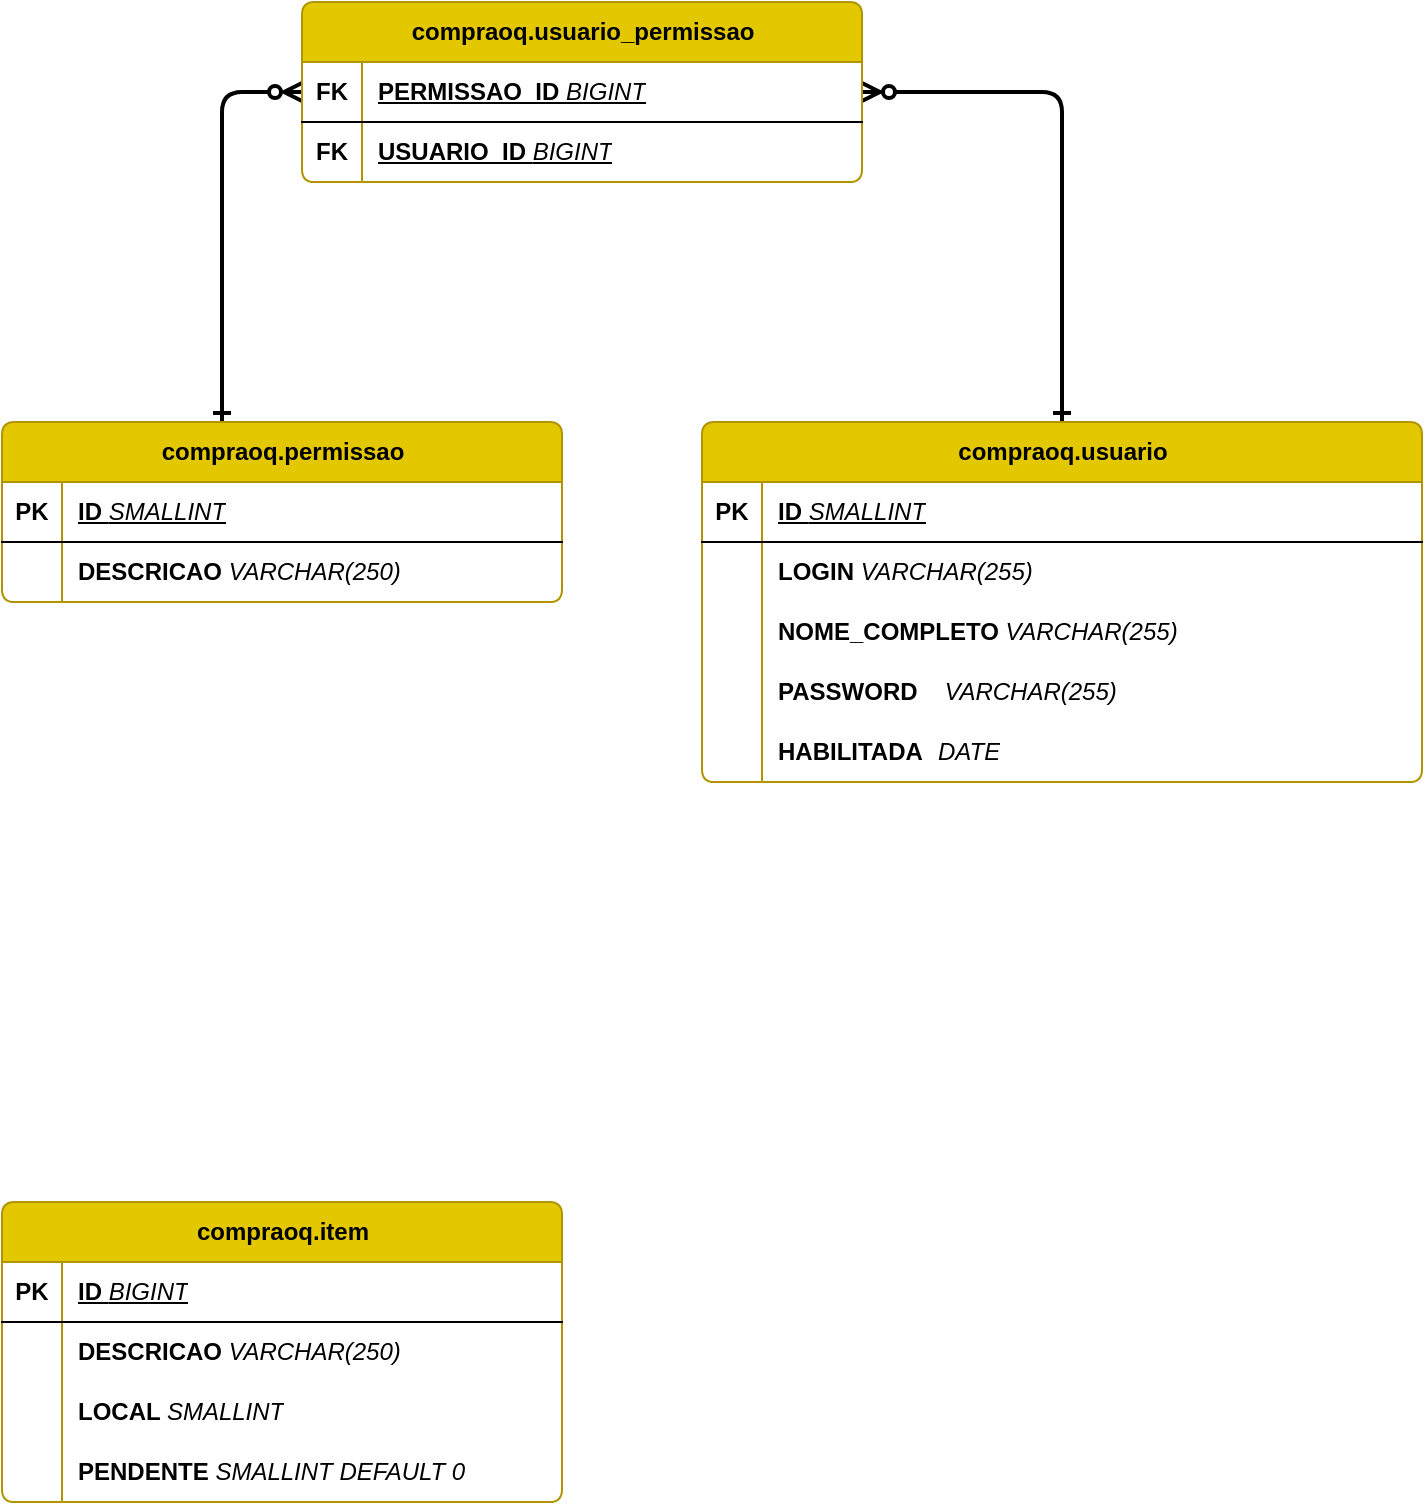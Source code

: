 <mxfile version="24.8.3">
  <diagram id="R2lEEEUBdFMjLlhIrx00" name="Page-1">
    <mxGraphModel dx="756" dy="1513" grid="1" gridSize="10" guides="1" tooltips="1" connect="1" arrows="1" fold="1" page="1" pageScale="1" pageWidth="850" pageHeight="1100" math="0" shadow="0" extFonts="Permanent Marker^https://fonts.googleapis.com/css?family=Permanent+Marker">
      <root>
        <mxCell id="0" />
        <mxCell id="1" parent="0" />
        <mxCell id="d7PBZOdlqTQcYQTnFaMY-1" value="&lt;font style=&quot;vertical-align: inherit;&quot;&gt;&lt;font style=&quot;vertical-align: inherit;&quot;&gt;compraoq.item&lt;/font&gt;&lt;/font&gt;" style="shape=table;startSize=30;container=1;collapsible=1;childLayout=tableLayout;fixedRows=1;rowLines=0;fontStyle=1;align=center;resizeLast=1;html=1;fillColor=#e3c800;fontColor=#000000;strokeColor=#B09500;rounded=1;arcSize=7;swimlaneFillColor=default;" parent="1" vertex="1">
          <mxGeometry x="330" y="280" width="280" height="150" as="geometry" />
        </mxCell>
        <mxCell id="d7PBZOdlqTQcYQTnFaMY-2" value="" style="shape=tableRow;horizontal=0;startSize=0;swimlaneHead=0;swimlaneBody=0;fillColor=none;collapsible=0;dropTarget=0;points=[[0,0.5],[1,0.5]];portConstraint=eastwest;top=0;left=0;right=0;bottom=1;fontStyle=0" parent="d7PBZOdlqTQcYQTnFaMY-1" vertex="1">
          <mxGeometry y="30" width="280" height="30" as="geometry" />
        </mxCell>
        <mxCell id="d7PBZOdlqTQcYQTnFaMY-3" value="PK" style="shape=partialRectangle;connectable=0;fillColor=none;top=0;left=0;bottom=0;right=0;fontStyle=1;overflow=hidden;whiteSpace=wrap;html=1;" parent="d7PBZOdlqTQcYQTnFaMY-2" vertex="1">
          <mxGeometry width="30" height="30" as="geometry">
            <mxRectangle width="30" height="30" as="alternateBounds" />
          </mxGeometry>
        </mxCell>
        <mxCell id="d7PBZOdlqTQcYQTnFaMY-4" value="&lt;font style=&quot;vertical-align: inherit;&quot;&gt;&lt;font style=&quot;vertical-align: inherit;&quot;&gt;ID &lt;i style=&quot;font-weight: normal;&quot;&gt;BIGINT&lt;/i&gt;&lt;/font&gt;&lt;/font&gt;" style="shape=partialRectangle;connectable=0;fillColor=none;top=0;left=0;bottom=0;right=0;align=left;spacingLeft=6;fontStyle=5;overflow=hidden;whiteSpace=wrap;html=1;" parent="d7PBZOdlqTQcYQTnFaMY-2" vertex="1">
          <mxGeometry x="30" width="250" height="30" as="geometry">
            <mxRectangle width="250" height="30" as="alternateBounds" />
          </mxGeometry>
        </mxCell>
        <mxCell id="d7PBZOdlqTQcYQTnFaMY-5" value="" style="shape=tableRow;horizontal=0;startSize=0;swimlaneHead=0;swimlaneBody=0;fillColor=none;collapsible=0;dropTarget=0;points=[[0,0.5],[1,0.5]];portConstraint=eastwest;top=0;left=0;right=0;bottom=0;" parent="d7PBZOdlqTQcYQTnFaMY-1" vertex="1">
          <mxGeometry y="60" width="280" height="30" as="geometry" />
        </mxCell>
        <mxCell id="d7PBZOdlqTQcYQTnFaMY-6" value="" style="shape=partialRectangle;connectable=0;fillColor=none;top=0;left=0;bottom=0;right=0;editable=1;overflow=hidden;whiteSpace=wrap;html=1;" parent="d7PBZOdlqTQcYQTnFaMY-5" vertex="1">
          <mxGeometry width="30" height="30" as="geometry">
            <mxRectangle width="30" height="30" as="alternateBounds" />
          </mxGeometry>
        </mxCell>
        <mxCell id="d7PBZOdlqTQcYQTnFaMY-7" value="&lt;b&gt;DESCRICAO&lt;/b&gt; &lt;i&gt;VARCHAR(250)&lt;/i&gt;" style="shape=partialRectangle;connectable=0;fillColor=none;top=0;left=0;bottom=0;right=0;align=left;spacingLeft=6;overflow=hidden;whiteSpace=wrap;html=1;" parent="d7PBZOdlqTQcYQTnFaMY-5" vertex="1">
          <mxGeometry x="30" width="250" height="30" as="geometry">
            <mxRectangle width="250" height="30" as="alternateBounds" />
          </mxGeometry>
        </mxCell>
        <mxCell id="d7PBZOdlqTQcYQTnFaMY-8" value="" style="shape=tableRow;horizontal=0;startSize=0;swimlaneHead=0;swimlaneBody=0;fillColor=none;collapsible=0;dropTarget=0;points=[[0,0.5],[1,0.5]];portConstraint=eastwest;top=0;left=0;right=0;bottom=0;" parent="d7PBZOdlqTQcYQTnFaMY-1" vertex="1">
          <mxGeometry y="90" width="280" height="30" as="geometry" />
        </mxCell>
        <mxCell id="d7PBZOdlqTQcYQTnFaMY-9" value="" style="shape=partialRectangle;connectable=0;fillColor=none;top=0;left=0;bottom=0;right=0;editable=1;overflow=hidden;whiteSpace=wrap;html=1;" parent="d7PBZOdlqTQcYQTnFaMY-8" vertex="1">
          <mxGeometry width="30" height="30" as="geometry">
            <mxRectangle width="30" height="30" as="alternateBounds" />
          </mxGeometry>
        </mxCell>
        <mxCell id="d7PBZOdlqTQcYQTnFaMY-10" value="&lt;b&gt;LOCAL &lt;/b&gt;&lt;i&gt;SMALLINT&lt;/i&gt;" style="shape=partialRectangle;connectable=0;fillColor=none;top=0;left=0;bottom=0;right=0;align=left;spacingLeft=6;overflow=hidden;whiteSpace=wrap;html=1;" parent="d7PBZOdlqTQcYQTnFaMY-8" vertex="1">
          <mxGeometry x="30" width="250" height="30" as="geometry">
            <mxRectangle width="250" height="30" as="alternateBounds" />
          </mxGeometry>
        </mxCell>
        <mxCell id="d7PBZOdlqTQcYQTnFaMY-11" value="" style="shape=tableRow;horizontal=0;startSize=0;swimlaneHead=0;swimlaneBody=0;fillColor=none;collapsible=0;dropTarget=0;points=[[0,0.5],[1,0.5]];portConstraint=eastwest;top=0;left=0;right=0;bottom=0;" parent="d7PBZOdlqTQcYQTnFaMY-1" vertex="1">
          <mxGeometry y="120" width="280" height="30" as="geometry" />
        </mxCell>
        <mxCell id="d7PBZOdlqTQcYQTnFaMY-12" value="" style="shape=partialRectangle;connectable=0;fillColor=none;top=0;left=0;bottom=0;right=0;editable=1;overflow=hidden;whiteSpace=wrap;html=1;" parent="d7PBZOdlqTQcYQTnFaMY-11" vertex="1">
          <mxGeometry width="30" height="30" as="geometry">
            <mxRectangle width="30" height="30" as="alternateBounds" />
          </mxGeometry>
        </mxCell>
        <mxCell id="d7PBZOdlqTQcYQTnFaMY-13" value="&lt;b&gt;PENDENTE&lt;/b&gt; &lt;i&gt;SMALLINT DEFAULT 0&lt;/i&gt;" style="shape=partialRectangle;connectable=0;fillColor=none;top=0;left=0;bottom=0;right=0;align=left;spacingLeft=6;overflow=hidden;whiteSpace=wrap;html=1;" parent="d7PBZOdlqTQcYQTnFaMY-11" vertex="1">
          <mxGeometry x="30" width="250" height="30" as="geometry">
            <mxRectangle width="250" height="30" as="alternateBounds" />
          </mxGeometry>
        </mxCell>
        <mxCell id="d7PBZOdlqTQcYQTnFaMY-62" value="" style="edgeStyle=orthogonalEdgeStyle;rounded=1;orthogonalLoop=1;jettySize=auto;html=1;strokeWidth=2;curved=0;endArrow=ERzeroToMany;endFill=0;startArrow=ERone;startFill=0;" parent="1" source="d7PBZOdlqTQcYQTnFaMY-14" target="d7PBZOdlqTQcYQTnFaMY-55" edge="1">
          <mxGeometry relative="1" as="geometry">
            <Array as="points">
              <mxPoint x="440" y="-275" />
            </Array>
          </mxGeometry>
        </mxCell>
        <mxCell id="d7PBZOdlqTQcYQTnFaMY-14" value="&lt;font style=&quot;vertical-align: inherit;&quot;&gt;&lt;font style=&quot;vertical-align: inherit;&quot;&gt;compraoq.permissao&lt;/font&gt;&lt;/font&gt;" style="shape=table;startSize=30;container=1;collapsible=1;childLayout=tableLayout;fixedRows=1;rowLines=0;fontStyle=1;align=center;resizeLast=1;html=1;fillColor=#e3c800;fontColor=#000000;strokeColor=#B09500;rounded=1;arcSize=7;swimlaneFillColor=default;" parent="1" vertex="1">
          <mxGeometry x="330" y="-110" width="280" height="90" as="geometry" />
        </mxCell>
        <mxCell id="d7PBZOdlqTQcYQTnFaMY-15" value="" style="shape=tableRow;horizontal=0;startSize=0;swimlaneHead=0;swimlaneBody=0;fillColor=none;collapsible=0;dropTarget=0;points=[[0,0.5],[1,0.5]];portConstraint=eastwest;top=0;left=0;right=0;bottom=1;fontStyle=0" parent="d7PBZOdlqTQcYQTnFaMY-14" vertex="1">
          <mxGeometry y="30" width="280" height="30" as="geometry" />
        </mxCell>
        <mxCell id="d7PBZOdlqTQcYQTnFaMY-16" value="PK" style="shape=partialRectangle;connectable=0;fillColor=none;top=0;left=0;bottom=0;right=0;fontStyle=1;overflow=hidden;whiteSpace=wrap;html=1;" parent="d7PBZOdlqTQcYQTnFaMY-15" vertex="1">
          <mxGeometry width="30" height="30" as="geometry">
            <mxRectangle width="30" height="30" as="alternateBounds" />
          </mxGeometry>
        </mxCell>
        <mxCell id="d7PBZOdlqTQcYQTnFaMY-17" value="&lt;font style=&quot;vertical-align: inherit;&quot;&gt;&lt;font style=&quot;vertical-align: inherit;&quot;&gt;ID &lt;i style=&quot;font-weight: normal;&quot;&gt;SMALLINT&lt;/i&gt;&lt;/font&gt;&lt;/font&gt;" style="shape=partialRectangle;connectable=0;fillColor=none;top=0;left=0;bottom=0;right=0;align=left;spacingLeft=6;fontStyle=5;overflow=hidden;whiteSpace=wrap;html=1;" parent="d7PBZOdlqTQcYQTnFaMY-15" vertex="1">
          <mxGeometry x="30" width="250" height="30" as="geometry">
            <mxRectangle width="250" height="30" as="alternateBounds" />
          </mxGeometry>
        </mxCell>
        <mxCell id="d7PBZOdlqTQcYQTnFaMY-18" value="" style="shape=tableRow;horizontal=0;startSize=0;swimlaneHead=0;swimlaneBody=0;fillColor=none;collapsible=0;dropTarget=0;points=[[0,0.5],[1,0.5]];portConstraint=eastwest;top=0;left=0;right=0;bottom=0;" parent="d7PBZOdlqTQcYQTnFaMY-14" vertex="1">
          <mxGeometry y="60" width="280" height="30" as="geometry" />
        </mxCell>
        <mxCell id="d7PBZOdlqTQcYQTnFaMY-19" value="" style="shape=partialRectangle;connectable=0;fillColor=none;top=0;left=0;bottom=0;right=0;editable=1;overflow=hidden;whiteSpace=wrap;html=1;" parent="d7PBZOdlqTQcYQTnFaMY-18" vertex="1">
          <mxGeometry width="30" height="30" as="geometry">
            <mxRectangle width="30" height="30" as="alternateBounds" />
          </mxGeometry>
        </mxCell>
        <mxCell id="d7PBZOdlqTQcYQTnFaMY-20" value="&lt;b&gt;DESCRICAO&lt;/b&gt; &lt;i&gt;VARCHAR(250)&lt;/i&gt;" style="shape=partialRectangle;connectable=0;fillColor=none;top=0;left=0;bottom=0;right=0;align=left;spacingLeft=6;overflow=hidden;whiteSpace=wrap;html=1;" parent="d7PBZOdlqTQcYQTnFaMY-18" vertex="1">
          <mxGeometry x="30" width="250" height="30" as="geometry">
            <mxRectangle width="250" height="30" as="alternateBounds" />
          </mxGeometry>
        </mxCell>
        <mxCell id="d7PBZOdlqTQcYQTnFaMY-63" style="edgeStyle=orthogonalEdgeStyle;rounded=1;orthogonalLoop=1;jettySize=auto;html=1;entryX=1;entryY=0.5;entryDx=0;entryDy=0;strokeWidth=2;curved=0;endArrow=ERzeroToMany;endFill=0;startArrow=ERone;startFill=0;" parent="1" source="d7PBZOdlqTQcYQTnFaMY-27" target="d7PBZOdlqTQcYQTnFaMY-56" edge="1">
          <mxGeometry relative="1" as="geometry" />
        </mxCell>
        <mxCell id="d7PBZOdlqTQcYQTnFaMY-27" value="&lt;font style=&quot;vertical-align: inherit;&quot;&gt;&lt;font style=&quot;vertical-align: inherit;&quot;&gt;compraoq.usuario&lt;/font&gt;&lt;/font&gt;" style="shape=table;startSize=30;container=1;collapsible=1;childLayout=tableLayout;fixedRows=1;rowLines=0;fontStyle=1;align=center;resizeLast=1;html=1;fillColor=#e3c800;fontColor=#000000;strokeColor=#B09500;rounded=1;arcSize=7;swimlaneFillColor=default;" parent="1" vertex="1">
          <mxGeometry x="680" y="-110" width="360" height="180" as="geometry" />
        </mxCell>
        <mxCell id="d7PBZOdlqTQcYQTnFaMY-28" value="" style="shape=tableRow;horizontal=0;startSize=0;swimlaneHead=0;swimlaneBody=0;fillColor=none;collapsible=0;dropTarget=0;points=[[0,0.5],[1,0.5]];portConstraint=eastwest;top=0;left=0;right=0;bottom=1;fontStyle=0" parent="d7PBZOdlqTQcYQTnFaMY-27" vertex="1">
          <mxGeometry y="30" width="360" height="30" as="geometry" />
        </mxCell>
        <mxCell id="d7PBZOdlqTQcYQTnFaMY-29" value="PK" style="shape=partialRectangle;connectable=0;fillColor=none;top=0;left=0;bottom=0;right=0;fontStyle=1;overflow=hidden;whiteSpace=wrap;html=1;" parent="d7PBZOdlqTQcYQTnFaMY-28" vertex="1">
          <mxGeometry width="30" height="30" as="geometry">
            <mxRectangle width="30" height="30" as="alternateBounds" />
          </mxGeometry>
        </mxCell>
        <mxCell id="d7PBZOdlqTQcYQTnFaMY-30" value="&lt;font style=&quot;vertical-align: inherit;&quot;&gt;&lt;font style=&quot;vertical-align: inherit;&quot;&gt;ID &lt;i style=&quot;font-weight: normal;&quot;&gt;SMALLINT&lt;/i&gt;&lt;/font&gt;&lt;/font&gt;" style="shape=partialRectangle;connectable=0;fillColor=none;top=0;left=0;bottom=0;right=0;align=left;spacingLeft=6;fontStyle=5;overflow=hidden;whiteSpace=wrap;html=1;" parent="d7PBZOdlqTQcYQTnFaMY-28" vertex="1">
          <mxGeometry x="30" width="330" height="30" as="geometry">
            <mxRectangle width="330" height="30" as="alternateBounds" />
          </mxGeometry>
        </mxCell>
        <mxCell id="d7PBZOdlqTQcYQTnFaMY-31" value="" style="shape=tableRow;horizontal=0;startSize=0;swimlaneHead=0;swimlaneBody=0;fillColor=none;collapsible=0;dropTarget=0;points=[[0,0.5],[1,0.5]];portConstraint=eastwest;top=0;left=0;right=0;bottom=0;" parent="d7PBZOdlqTQcYQTnFaMY-27" vertex="1">
          <mxGeometry y="60" width="360" height="30" as="geometry" />
        </mxCell>
        <mxCell id="d7PBZOdlqTQcYQTnFaMY-32" value="" style="shape=partialRectangle;connectable=0;fillColor=none;top=0;left=0;bottom=0;right=0;editable=1;overflow=hidden;whiteSpace=wrap;html=1;" parent="d7PBZOdlqTQcYQTnFaMY-31" vertex="1">
          <mxGeometry width="30" height="30" as="geometry">
            <mxRectangle width="30" height="30" as="alternateBounds" />
          </mxGeometry>
        </mxCell>
        <mxCell id="d7PBZOdlqTQcYQTnFaMY-33" value="&lt;b&gt;LOGIN&amp;nbsp;&lt;/b&gt;&lt;i&gt;VARCHAR(255)&lt;/i&gt;" style="shape=partialRectangle;connectable=0;fillColor=none;top=0;left=0;bottom=0;right=0;align=left;spacingLeft=6;overflow=hidden;whiteSpace=wrap;html=1;" parent="d7PBZOdlqTQcYQTnFaMY-31" vertex="1">
          <mxGeometry x="30" width="330" height="30" as="geometry">
            <mxRectangle width="330" height="30" as="alternateBounds" />
          </mxGeometry>
        </mxCell>
        <mxCell id="d7PBZOdlqTQcYQTnFaMY-34" value="" style="shape=tableRow;horizontal=0;startSize=0;swimlaneHead=0;swimlaneBody=0;fillColor=none;collapsible=0;dropTarget=0;points=[[0,0.5],[1,0.5]];portConstraint=eastwest;top=0;left=0;right=0;bottom=0;" parent="d7PBZOdlqTQcYQTnFaMY-27" vertex="1">
          <mxGeometry y="90" width="360" height="30" as="geometry" />
        </mxCell>
        <mxCell id="d7PBZOdlqTQcYQTnFaMY-35" value="" style="shape=partialRectangle;connectable=0;fillColor=none;top=0;left=0;bottom=0;right=0;editable=1;overflow=hidden;whiteSpace=wrap;html=1;" parent="d7PBZOdlqTQcYQTnFaMY-34" vertex="1">
          <mxGeometry width="30" height="30" as="geometry">
            <mxRectangle width="30" height="30" as="alternateBounds" />
          </mxGeometry>
        </mxCell>
        <mxCell id="d7PBZOdlqTQcYQTnFaMY-36" value="&lt;b&gt;NOME_COMPLETO&amp;nbsp;&lt;/b&gt;&lt;i&gt;VARCHAR(255)&lt;/i&gt;" style="shape=partialRectangle;connectable=0;fillColor=none;top=0;left=0;bottom=0;right=0;align=left;spacingLeft=6;overflow=hidden;whiteSpace=wrap;html=1;" parent="d7PBZOdlqTQcYQTnFaMY-34" vertex="1">
          <mxGeometry x="30" width="330" height="30" as="geometry">
            <mxRectangle width="330" height="30" as="alternateBounds" />
          </mxGeometry>
        </mxCell>
        <mxCell id="d7PBZOdlqTQcYQTnFaMY-37" value="" style="shape=tableRow;horizontal=0;startSize=0;swimlaneHead=0;swimlaneBody=0;fillColor=none;collapsible=0;dropTarget=0;points=[[0,0.5],[1,0.5]];portConstraint=eastwest;top=0;left=0;right=0;bottom=0;" parent="d7PBZOdlqTQcYQTnFaMY-27" vertex="1">
          <mxGeometry y="120" width="360" height="30" as="geometry" />
        </mxCell>
        <mxCell id="d7PBZOdlqTQcYQTnFaMY-38" value="" style="shape=partialRectangle;connectable=0;fillColor=none;top=0;left=0;bottom=0;right=0;editable=1;overflow=hidden;whiteSpace=wrap;html=1;" parent="d7PBZOdlqTQcYQTnFaMY-37" vertex="1">
          <mxGeometry width="30" height="30" as="geometry">
            <mxRectangle width="30" height="30" as="alternateBounds" />
          </mxGeometry>
        </mxCell>
        <mxCell id="d7PBZOdlqTQcYQTnFaMY-39" value="&lt;b&gt;PASSWORD&lt;span style=&quot;white-space: pre;&quot;&gt;&#x9;&lt;/span&gt;&amp;nbsp;&lt;/b&gt;&lt;i&gt;VARCHAR(255)&lt;/i&gt;" style="shape=partialRectangle;connectable=0;fillColor=none;top=0;left=0;bottom=0;right=0;align=left;spacingLeft=6;overflow=hidden;whiteSpace=wrap;html=1;" parent="d7PBZOdlqTQcYQTnFaMY-37" vertex="1">
          <mxGeometry x="30" width="330" height="30" as="geometry">
            <mxRectangle width="330" height="30" as="alternateBounds" />
          </mxGeometry>
        </mxCell>
        <mxCell id="d7PBZOdlqTQcYQTnFaMY-52" value="" style="shape=tableRow;horizontal=0;startSize=0;swimlaneHead=0;swimlaneBody=0;fillColor=none;collapsible=0;dropTarget=0;points=[[0,0.5],[1,0.5]];portConstraint=eastwest;top=0;left=0;right=0;bottom=0;" parent="d7PBZOdlqTQcYQTnFaMY-27" vertex="1">
          <mxGeometry y="150" width="360" height="30" as="geometry" />
        </mxCell>
        <mxCell id="d7PBZOdlqTQcYQTnFaMY-53" value="" style="shape=partialRectangle;connectable=0;fillColor=none;top=0;left=0;bottom=0;right=0;editable=1;overflow=hidden;whiteSpace=wrap;html=1;" parent="d7PBZOdlqTQcYQTnFaMY-52" vertex="1">
          <mxGeometry width="30" height="30" as="geometry">
            <mxRectangle width="30" height="30" as="alternateBounds" />
          </mxGeometry>
        </mxCell>
        <mxCell id="d7PBZOdlqTQcYQTnFaMY-54" value="&lt;b&gt;HABILITADA&lt;/b&gt;&lt;span style=&quot;font-weight: bold; white-space: pre;&quot;&gt;&#x9;&lt;/span&gt;&lt;i&gt;DATE&lt;/i&gt;" style="shape=partialRectangle;connectable=0;fillColor=none;top=0;left=0;bottom=0;right=0;align=left;spacingLeft=6;overflow=hidden;whiteSpace=wrap;html=1;" parent="d7PBZOdlqTQcYQTnFaMY-52" vertex="1">
          <mxGeometry x="30" width="330" height="30" as="geometry">
            <mxRectangle width="330" height="30" as="alternateBounds" />
          </mxGeometry>
        </mxCell>
        <mxCell id="d7PBZOdlqTQcYQTnFaMY-55" value="&lt;font style=&quot;vertical-align: inherit;&quot;&gt;&lt;font style=&quot;vertical-align: inherit;&quot;&gt;compraoq.usuario_permissao&lt;/font&gt;&lt;/font&gt;" style="shape=table;startSize=30;container=1;collapsible=1;childLayout=tableLayout;fixedRows=1;rowLines=0;fontStyle=1;align=center;resizeLast=1;html=1;fillColor=#e3c800;fontColor=#000000;strokeColor=#B09500;rounded=1;arcSize=7;swimlaneFillColor=default;" parent="1" vertex="1">
          <mxGeometry x="480" y="-320" width="280" height="90" as="geometry" />
        </mxCell>
        <mxCell id="d7PBZOdlqTQcYQTnFaMY-56" value="" style="shape=tableRow;horizontal=0;startSize=0;swimlaneHead=0;swimlaneBody=0;fillColor=none;collapsible=0;dropTarget=0;points=[[0,0.5],[1,0.5]];portConstraint=eastwest;top=0;left=0;right=0;bottom=1;fontStyle=0" parent="d7PBZOdlqTQcYQTnFaMY-55" vertex="1">
          <mxGeometry y="30" width="280" height="30" as="geometry" />
        </mxCell>
        <mxCell id="d7PBZOdlqTQcYQTnFaMY-57" value="FK" style="shape=partialRectangle;connectable=0;fillColor=none;top=0;left=0;bottom=0;right=0;fontStyle=1;overflow=hidden;whiteSpace=wrap;html=1;" parent="d7PBZOdlqTQcYQTnFaMY-56" vertex="1">
          <mxGeometry width="30" height="30" as="geometry">
            <mxRectangle width="30" height="30" as="alternateBounds" />
          </mxGeometry>
        </mxCell>
        <mxCell id="d7PBZOdlqTQcYQTnFaMY-58" value="PERMISSAO_ID &lt;span style=&quot;font-weight: 400;&quot;&gt;&lt;i&gt;BIGINT&lt;/i&gt;&lt;/span&gt;" style="shape=partialRectangle;connectable=0;fillColor=none;top=0;left=0;bottom=0;right=0;align=left;spacingLeft=6;fontStyle=5;overflow=hidden;whiteSpace=wrap;html=1;" parent="d7PBZOdlqTQcYQTnFaMY-56" vertex="1">
          <mxGeometry x="30" width="250" height="30" as="geometry">
            <mxRectangle width="250" height="30" as="alternateBounds" />
          </mxGeometry>
        </mxCell>
        <mxCell id="d7PBZOdlqTQcYQTnFaMY-59" value="" style="shape=tableRow;horizontal=0;startSize=0;swimlaneHead=0;swimlaneBody=0;fillColor=none;collapsible=0;dropTarget=0;points=[[0,0.5],[1,0.5]];portConstraint=eastwest;top=0;left=0;right=0;bottom=0;" parent="d7PBZOdlqTQcYQTnFaMY-55" vertex="1">
          <mxGeometry y="60" width="280" height="30" as="geometry" />
        </mxCell>
        <mxCell id="d7PBZOdlqTQcYQTnFaMY-60" value="&lt;b&gt;FK&lt;/b&gt;" style="shape=partialRectangle;connectable=0;fillColor=none;top=0;left=0;bottom=0;right=0;editable=1;overflow=hidden;whiteSpace=wrap;html=1;" parent="d7PBZOdlqTQcYQTnFaMY-59" vertex="1">
          <mxGeometry width="30" height="30" as="geometry">
            <mxRectangle width="30" height="30" as="alternateBounds" />
          </mxGeometry>
        </mxCell>
        <mxCell id="d7PBZOdlqTQcYQTnFaMY-61" value="&lt;u style=&quot;&quot;&gt;&lt;b&gt;USUARIO_ID &lt;/b&gt;&lt;i&gt;BIGINT&lt;/i&gt;&lt;/u&gt;" style="shape=partialRectangle;connectable=0;fillColor=none;top=0;left=0;bottom=0;right=0;align=left;spacingLeft=6;overflow=hidden;whiteSpace=wrap;html=1;" parent="d7PBZOdlqTQcYQTnFaMY-59" vertex="1">
          <mxGeometry x="30" width="250" height="30" as="geometry">
            <mxRectangle width="250" height="30" as="alternateBounds" />
          </mxGeometry>
        </mxCell>
      </root>
    </mxGraphModel>
  </diagram>
</mxfile>
